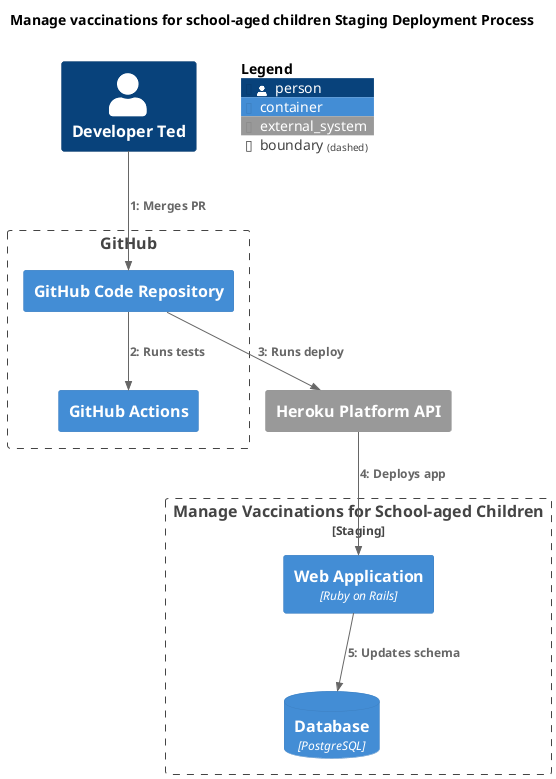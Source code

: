 @startuml

!include <C4/C4_Dynamic.puml>

title "Manage vaccinations for school-aged children Staging Deployment Process"

System_Ext(herokuAPI, "Heroku Platform API")
Boundary(manage, "Manage Vaccinations for School-aged Children", "Staging") {
  Container(serverStaging, "Web Application", "Ruby on Rails")
  ContainerDb(dbStaging, "Database", "PostgreSQL")
}

Person(devT, "Developer Ted")

Boundary(github, "GitHub") {
    Container(repo, "GitHub Code Repository")
    Container(actions, "GitHub Actions")
}

Rel(devT, repo, "Merges PR")
Rel(repo, actions, "Runs tests")
Rel(repo, herokuAPI, "Runs deploy")
Rel(herokuAPI, serverStaging, "Deploys app")
Rel(serverStaging, dbStaging, "Updates schema")

SHOW_FLOATING_LEGEND()

@enduml
